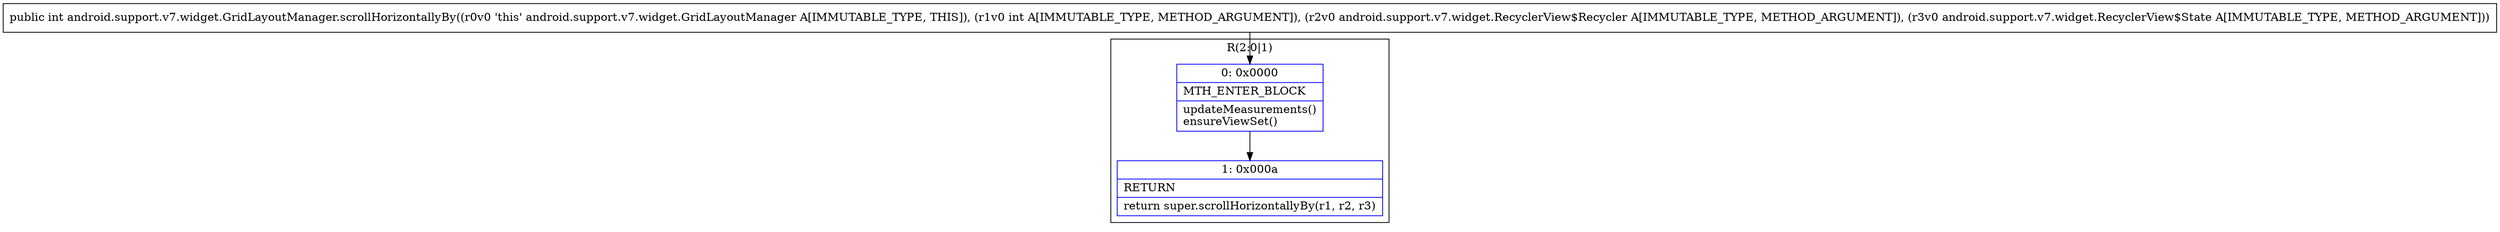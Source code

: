 digraph "CFG forandroid.support.v7.widget.GridLayoutManager.scrollHorizontallyBy(ILandroid\/support\/v7\/widget\/RecyclerView$Recycler;Landroid\/support\/v7\/widget\/RecyclerView$State;)I" {
subgraph cluster_Region_1396512867 {
label = "R(2:0|1)";
node [shape=record,color=blue];
Node_0 [shape=record,label="{0\:\ 0x0000|MTH_ENTER_BLOCK\l|updateMeasurements()\lensureViewSet()\l}"];
Node_1 [shape=record,label="{1\:\ 0x000a|RETURN\l|return super.scrollHorizontallyBy(r1, r2, r3)\l}"];
}
MethodNode[shape=record,label="{public int android.support.v7.widget.GridLayoutManager.scrollHorizontallyBy((r0v0 'this' android.support.v7.widget.GridLayoutManager A[IMMUTABLE_TYPE, THIS]), (r1v0 int A[IMMUTABLE_TYPE, METHOD_ARGUMENT]), (r2v0 android.support.v7.widget.RecyclerView$Recycler A[IMMUTABLE_TYPE, METHOD_ARGUMENT]), (r3v0 android.support.v7.widget.RecyclerView$State A[IMMUTABLE_TYPE, METHOD_ARGUMENT])) }"];
MethodNode -> Node_0;
Node_0 -> Node_1;
}

